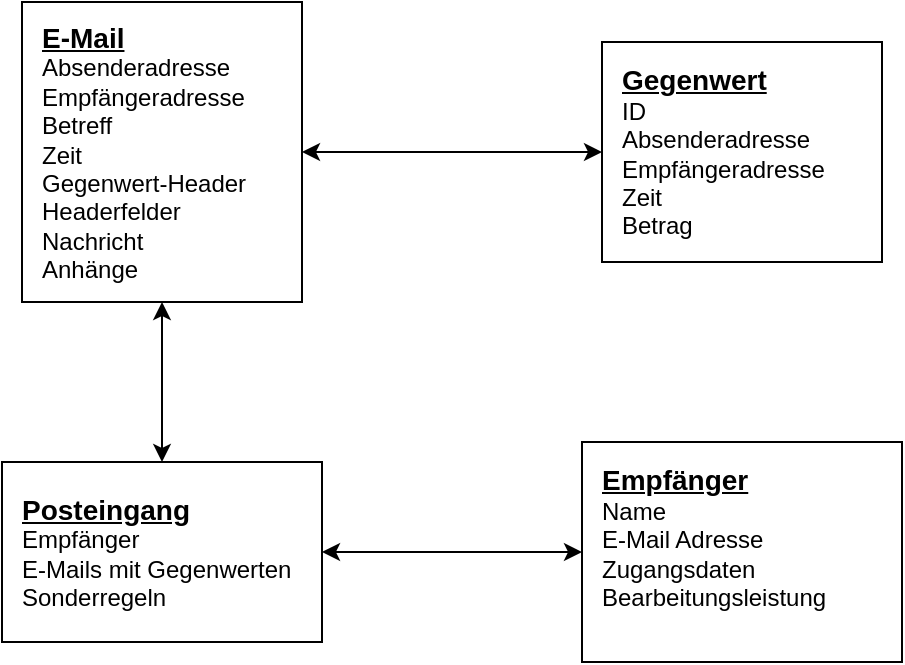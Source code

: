 <mxfile version="20.2.3" type="device"><diagram id="9XJVmBRpX1_-JMi8buDd" name="Seite-1"><mxGraphModel dx="1422" dy="762" grid="1" gridSize="10" guides="1" tooltips="1" connect="1" arrows="1" fold="1" page="1" pageScale="1" pageWidth="1169" pageHeight="827" math="0" shadow="0"><root><mxCell id="0"/><mxCell id="1" parent="0"/><mxCell id="SJS6h1Z1E22_v2ebtNWz-9" style="edgeStyle=orthogonalEdgeStyle;rounded=0;orthogonalLoop=1;jettySize=auto;html=1;exitX=1;exitY=0.5;exitDx=0;exitDy=0;entryX=0;entryY=0.5;entryDx=0;entryDy=0;fontSize=12;startArrow=classic;startFill=1;" edge="1" parent="1" source="SJS6h1Z1E22_v2ebtNWz-2" target="SJS6h1Z1E22_v2ebtNWz-8"><mxGeometry relative="1" as="geometry"/></mxCell><mxCell id="SJS6h1Z1E22_v2ebtNWz-2" value="&lt;font style=&quot;&quot;&gt;&lt;span style=&quot;font-weight: bold; font-size: 14px;&quot;&gt;&lt;u&gt;E-Mail&lt;/u&gt;&lt;/span&gt;&lt;br&gt;&lt;font style=&quot;font-size: 12px;&quot;&gt;Absenderadresse&lt;br&gt;&lt;/font&gt;Empfängeradresse&lt;br&gt;Betreff&lt;br&gt;Zeit&lt;br&gt;Gegenwert-Header&lt;br&gt;Headerfelder&lt;br&gt;Nachricht&lt;br&gt;Anhänge&lt;br&gt;&lt;/font&gt;" style="rounded=0;whiteSpace=wrap;html=1;align=left;spacingLeft=8;" vertex="1" parent="1"><mxGeometry x="160" y="110" width="140" height="150" as="geometry"/></mxCell><mxCell id="SJS6h1Z1E22_v2ebtNWz-8" value="&lt;font style=&quot;&quot;&gt;&lt;span style=&quot;font-weight: bold; font-size: 14px;&quot;&gt;&lt;u&gt;Gegenwert&lt;/u&gt;&lt;/span&gt;&lt;br&gt;&lt;font style=&quot;font-size: 12px;&quot;&gt;ID&lt;br&gt;Absenderadresse&lt;br&gt;&lt;/font&gt;Empfängeradresse&lt;br&gt;Zeit&lt;br&gt;Betrag&lt;br&gt;&lt;/font&gt;" style="rounded=0;whiteSpace=wrap;html=1;align=left;spacingLeft=8;" vertex="1" parent="1"><mxGeometry x="450" y="130" width="140" height="110" as="geometry"/></mxCell><mxCell id="SJS6h1Z1E22_v2ebtNWz-14" style="edgeStyle=orthogonalEdgeStyle;rounded=0;orthogonalLoop=1;jettySize=auto;html=1;exitX=1;exitY=0.5;exitDx=0;exitDy=0;fontSize=12;startArrow=classic;startFill=1;" edge="1" parent="1" source="SJS6h1Z1E22_v2ebtNWz-10" target="SJS6h1Z1E22_v2ebtNWz-12"><mxGeometry relative="1" as="geometry"/></mxCell><mxCell id="SJS6h1Z1E22_v2ebtNWz-10" value="&lt;font style=&quot;&quot;&gt;&lt;span style=&quot;font-weight: bold; font-size: 14px;&quot;&gt;&lt;u&gt;Posteingang&lt;/u&gt;&lt;/span&gt;&lt;br&gt;Empfänger&lt;br&gt;E-Mails mit Gegenwerten&lt;br&gt;Sonderregeln&lt;br&gt;&lt;/font&gt;" style="rounded=0;whiteSpace=wrap;html=1;align=left;spacingLeft=8;" vertex="1" parent="1"><mxGeometry x="150" y="340" width="160" height="90" as="geometry"/></mxCell><mxCell id="SJS6h1Z1E22_v2ebtNWz-11" style="edgeStyle=orthogonalEdgeStyle;rounded=0;orthogonalLoop=1;jettySize=auto;html=1;exitX=0.5;exitY=1;exitDx=0;exitDy=0;fontSize=12;startArrow=classic;startFill=1;" edge="1" parent="1" source="SJS6h1Z1E22_v2ebtNWz-2" target="SJS6h1Z1E22_v2ebtNWz-10"><mxGeometry relative="1" as="geometry"><mxPoint x="250" y="330" as="sourcePoint"/><mxPoint x="400" y="330" as="targetPoint"/></mxGeometry></mxCell><mxCell id="SJS6h1Z1E22_v2ebtNWz-12" value="&lt;font style=&quot;&quot;&gt;&lt;span style=&quot;font-weight: bold; font-size: 14px;&quot;&gt;&lt;u&gt;Empfänger&lt;/u&gt;&lt;/span&gt;&lt;br&gt;Name&lt;br&gt;E-Mail Adresse&lt;br&gt;Zugangsdaten&lt;br&gt;Bearbeitungsleistung&lt;br&gt;&lt;br&gt;&lt;/font&gt;" style="rounded=0;whiteSpace=wrap;html=1;align=left;spacingLeft=8;" vertex="1" parent="1"><mxGeometry x="440" y="330" width="160" height="110" as="geometry"/></mxCell></root></mxGraphModel></diagram></mxfile>